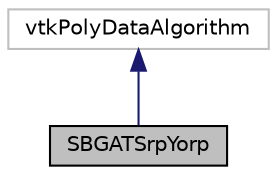 digraph "SBGATSrpYorp"
{
 // LATEX_PDF_SIZE
  edge [fontname="Helvetica",fontsize="10",labelfontname="Helvetica",labelfontsize="10"];
  node [fontname="Helvetica",fontsize="10",shape=record];
  Node2 [label="SBGATSrpYorp",height=0.2,width=0.4,color="black", fillcolor="grey75", style="filled", fontcolor="black",tooltip="Computation of Fourier decomposition of force/torques caused by SRP over a shape model."];
  Node3 -> Node2 [dir="back",color="midnightblue",fontsize="10",style="solid",fontname="Helvetica"];
  Node3 [label="vtkPolyDataAlgorithm",height=0.2,width=0.4,color="grey75", fillcolor="white", style="filled",tooltip=" "];
}
